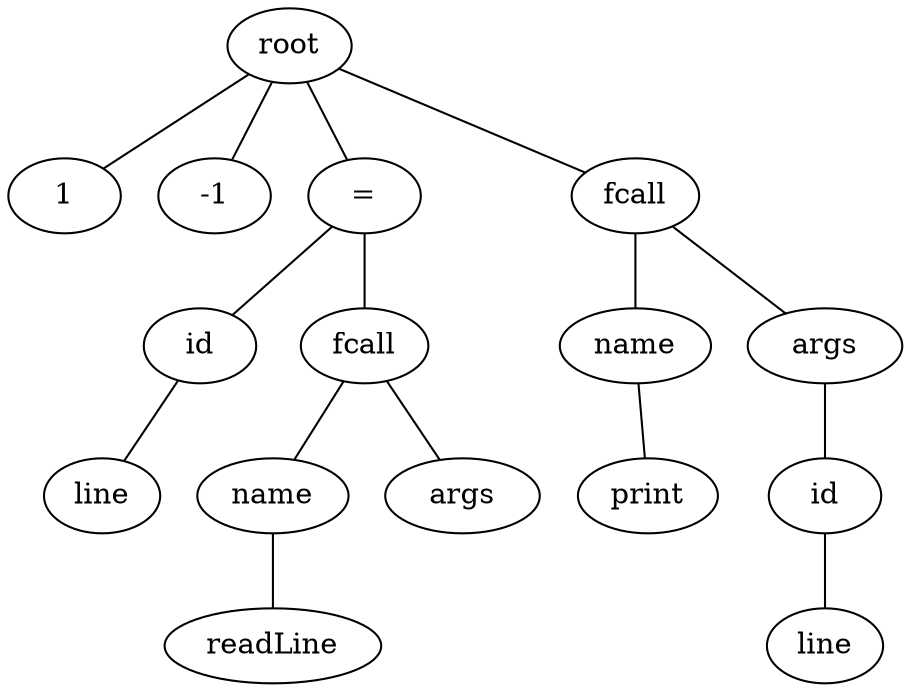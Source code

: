 graph graphname {
root;
expr0[label = "1"];
root--expr0;
expr1[label = "-1"];
root--expr1;
assign0[label = "="];
root--assign0;
expr2[label = "id"];
assign0--expr2;
expr3[label = "line"];
expr2--expr3;
expr4[label = "fcall"];
assign0--expr4;
expr4name[label = "name"];
expr5[label = "readLine"];
expr4name--expr5;
expr4--expr4name;
expr4args[label = " args "];
expr4 -- expr4args;
expr6[label = "fcall"];
root--expr6;
expr6name[label = "name"];
expr7[label = "print"];
expr6name--expr7;
expr6--expr6name;
expr6args[label = " args "];
expr6 -- expr6args;
expr8[label = "id"];
expr6args--expr8;
expr9[label = "line"];
expr8--expr9;
}
